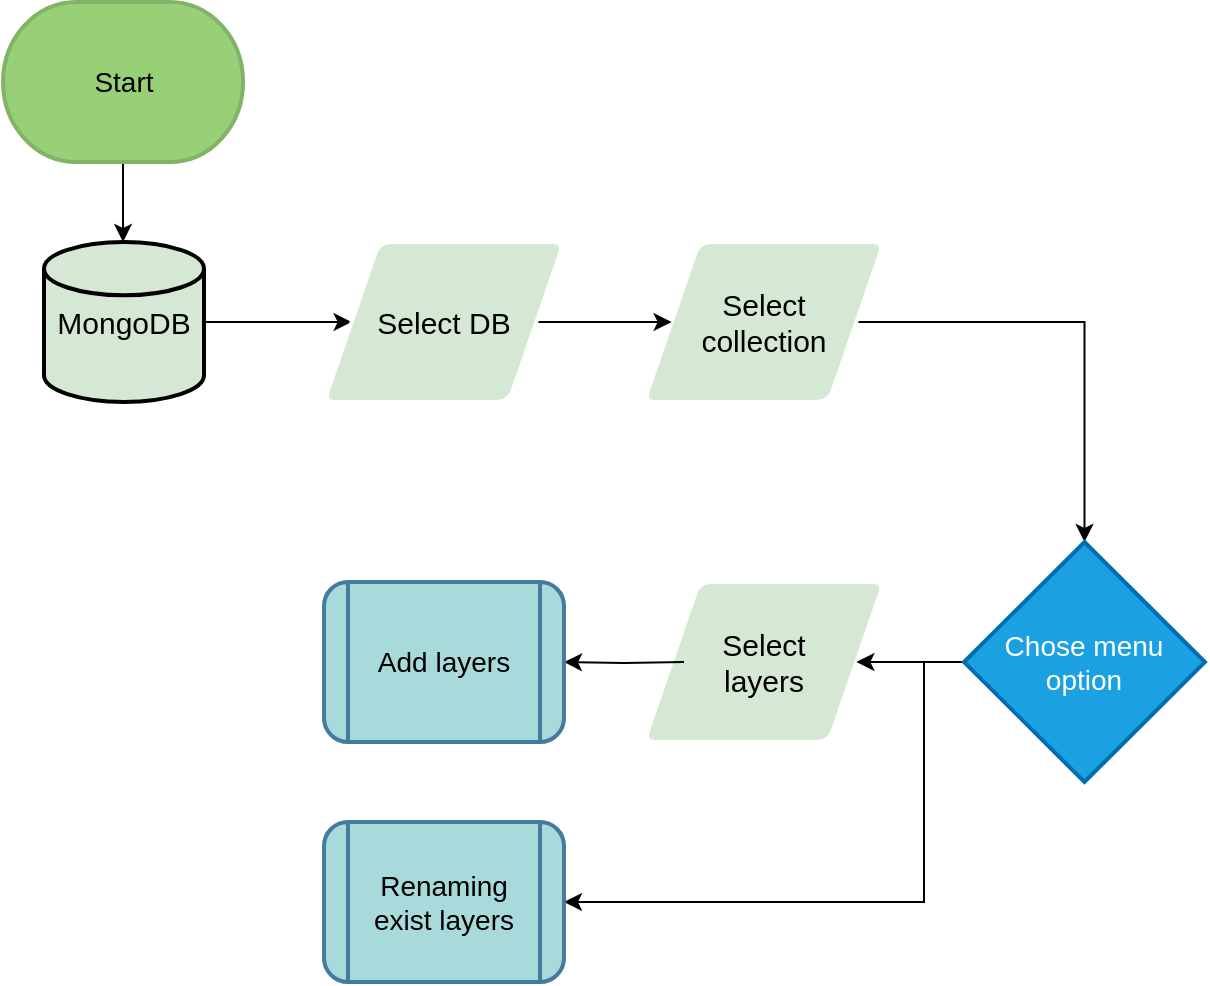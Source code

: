 <mxfile version="14.5.1" type="device" pages="3"><diagram id="VPSVReJE9OzeyN6TIjPz" name="MainForm"><mxGraphModel dx="1182" dy="792" grid="1" gridSize="10" guides="1" tooltips="1" connect="1" arrows="1" fold="1" page="1" pageScale="1" pageWidth="827" pageHeight="1169" math="0" shadow="0"><root><mxCell id="iOveifdRkq180ccdPYN3-0"/><mxCell id="iOveifdRkq180ccdPYN3-1" parent="iOveifdRkq180ccdPYN3-0"/><mxCell id="kuQzxmfAzWzaaMcFugZA-0" style="edgeStyle=orthogonalEdgeStyle;rounded=0;orthogonalLoop=1;jettySize=auto;html=1;entryX=0.5;entryY=0;entryDx=0;entryDy=0;entryPerimeter=0;fontColor=#000000;" edge="1" parent="iOveifdRkq180ccdPYN3-1" source="kuQzxmfAzWzaaMcFugZA-1"><mxGeometry relative="1" as="geometry"><mxPoint x="139.52" y="150" as="targetPoint"/></mxGeometry></mxCell><mxCell id="kuQzxmfAzWzaaMcFugZA-1" value="&lt;span style=&quot;color: rgb(0, 0, 0); font-size: 14px;&quot;&gt;Start&lt;/span&gt;" style="strokeWidth=2;html=1;shape=mxgraph.flowchart.terminator;whiteSpace=wrap;rounded=1;fontSize=14;strokeColor=#82b366;fillColor=#97D077;" vertex="1" parent="iOveifdRkq180ccdPYN3-1"><mxGeometry x="79.52" y="30" width="120" height="80" as="geometry"/></mxCell><mxCell id="6FxM_FkBO6q1ic8lYtCQ-2" style="edgeStyle=orthogonalEdgeStyle;rounded=0;orthogonalLoop=1;jettySize=auto;html=1;fontColor=#000000;" edge="1" parent="iOveifdRkq180ccdPYN3-1" source="kuQzxmfAzWzaaMcFugZA-2" target="kuQzxmfAzWzaaMcFugZA-10"><mxGeometry relative="1" as="geometry"/></mxCell><mxCell id="kuQzxmfAzWzaaMcFugZA-2" value="&lt;font color=&quot;#000000&quot; style=&quot;font-size: 15px&quot;&gt;Select &lt;br&gt;collection&lt;br&gt;&lt;/font&gt;" style="shape=parallelogram;html=1;strokeWidth=2;perimeter=parallelogramPerimeter;whiteSpace=wrap;rounded=1;arcSize=12;size=0.23;fontColor=#ffffff;perimeterSpacing=0;strokeColor=#FFFFFF;fillColor=#D5E8D4;" vertex="1" parent="iOveifdRkq180ccdPYN3-1"><mxGeometry x="400" y="150" width="120" height="80" as="geometry"/></mxCell><mxCell id="kuQzxmfAzWzaaMcFugZA-5" value="&lt;font color=&quot;#000000&quot;&gt;&lt;span style=&quot;font-size: 15px&quot;&gt;Select &lt;br&gt;layers&lt;/span&gt;&lt;/font&gt;" style="shape=parallelogram;html=1;strokeWidth=2;perimeter=parallelogramPerimeter;whiteSpace=wrap;rounded=1;arcSize=12;size=0.23;fontColor=#ffffff;perimeterSpacing=0;strokeColor=#FFFFFF;fillColor=#D5E8D4;" vertex="1" parent="iOveifdRkq180ccdPYN3-1"><mxGeometry x="400" y="320" width="120" height="80" as="geometry"/></mxCell><mxCell id="kuQzxmfAzWzaaMcFugZA-27" style="edgeStyle=orthogonalEdgeStyle;rounded=0;orthogonalLoop=1;jettySize=auto;html=1;" edge="1" parent="iOveifdRkq180ccdPYN3-1" target="kuQzxmfAzWzaaMcFugZA-13"><mxGeometry relative="1" as="geometry"><mxPoint x="420" y="360" as="sourcePoint"/></mxGeometry></mxCell><mxCell id="n9mfBUdGWaN7l1ApQR4E-1" style="edgeStyle=orthogonalEdgeStyle;rounded=0;orthogonalLoop=1;jettySize=auto;html=1;entryX=1;entryY=0.5;entryDx=0;entryDy=0;exitX=0.066;exitY=0.458;exitDx=0;exitDy=0;exitPerimeter=0;" edge="1" parent="iOveifdRkq180ccdPYN3-1" source="kuQzxmfAzWzaaMcFugZA-10" target="n9mfBUdGWaN7l1ApQR4E-0"><mxGeometry relative="1" as="geometry"><mxPoint x="440" y="360" as="sourcePoint"/><Array as="points"><mxPoint x="568" y="360"/><mxPoint x="540" y="360"/><mxPoint x="540" y="480"/></Array></mxGeometry></mxCell><mxCell id="6FxM_FkBO6q1ic8lYtCQ-1" style="edgeStyle=orthogonalEdgeStyle;rounded=0;orthogonalLoop=1;jettySize=auto;html=1;entryX=1;entryY=0.5;entryDx=0;entryDy=0;fontColor=#000000;" edge="1" parent="iOveifdRkq180ccdPYN3-1" source="kuQzxmfAzWzaaMcFugZA-10" target="kuQzxmfAzWzaaMcFugZA-5"><mxGeometry relative="1" as="geometry"/></mxCell><mxCell id="kuQzxmfAzWzaaMcFugZA-10" value="Chose menu option" style="strokeWidth=2;html=1;shape=mxgraph.flowchart.decision;whiteSpace=wrap;rounded=1;fillColor=#1ba1e2;fontSize=14;strokeColor=#006EAF;fontColor=#ffffff;" vertex="1" parent="iOveifdRkq180ccdPYN3-1"><mxGeometry x="560" y="300" width="120.48" height="120" as="geometry"/></mxCell><UserObject label="&lt;font style=&quot;font-size: 14px&quot;&gt;Add layers&lt;br&gt;&lt;/font&gt;" id="kuQzxmfAzWzaaMcFugZA-13"><mxCell style="shape=process;whiteSpace=wrap;html=1;backgroundOutline=1;rounded=1;sketch=0;strokeColor=#457B9D;fillColor=#A8DADC;strokeWidth=2;dropTarget=0;fontColor=#000000;" vertex="1" parent="iOveifdRkq180ccdPYN3-1"><mxGeometry x="240" y="320" width="120" height="80" as="geometry"/></mxCell></UserObject><mxCell id="kuQzxmfAzWzaaMcFugZA-14" style="edgeStyle=orthogonalEdgeStyle;rounded=0;orthogonalLoop=1;jettySize=auto;html=1;" edge="1" parent="iOveifdRkq180ccdPYN3-1" source="kuQzxmfAzWzaaMcFugZA-15" target="kuQzxmfAzWzaaMcFugZA-25"><mxGeometry relative="1" as="geometry"/></mxCell><mxCell id="kuQzxmfAzWzaaMcFugZA-15" value="&lt;font color=&quot;#000000&quot; style=&quot;font-size: 15px&quot;&gt;MongoDB&lt;/font&gt;" style="strokeWidth=2;html=1;shape=mxgraph.flowchart.database;whiteSpace=wrap;fillColor=#D5E8D4;" vertex="1" parent="iOveifdRkq180ccdPYN3-1"><mxGeometry x="100" y="150" width="80" height="80" as="geometry"/></mxCell><mxCell id="kuQzxmfAzWzaaMcFugZA-24" style="edgeStyle=orthogonalEdgeStyle;rounded=0;orthogonalLoop=1;jettySize=auto;html=1;" edge="1" parent="iOveifdRkq180ccdPYN3-1" source="kuQzxmfAzWzaaMcFugZA-25" target="kuQzxmfAzWzaaMcFugZA-2"><mxGeometry relative="1" as="geometry"/></mxCell><mxCell id="kuQzxmfAzWzaaMcFugZA-25" value="&lt;font color=&quot;#000000&quot;&gt;&lt;span style=&quot;font-size: 15px&quot;&gt;Select DB&lt;/span&gt;&lt;/font&gt;" style="shape=parallelogram;html=1;strokeWidth=2;perimeter=parallelogramPerimeter;whiteSpace=wrap;rounded=1;arcSize=12;size=0.23;fontColor=#ffffff;perimeterSpacing=0;strokeColor=#FFFFFF;fillColor=#D5E8D4;" vertex="1" parent="iOveifdRkq180ccdPYN3-1"><mxGeometry x="240" y="150" width="120" height="80" as="geometry"/></mxCell><UserObject label="&lt;font style=&quot;font-size: 14px&quot;&gt;Renaming exist layers&lt;br&gt;&lt;/font&gt;" id="n9mfBUdGWaN7l1ApQR4E-0"><mxCell style="shape=process;whiteSpace=wrap;html=1;backgroundOutline=1;rounded=1;sketch=0;strokeColor=#457B9D;fillColor=#A8DADC;strokeWidth=2;dropTarget=0;fontColor=#000000;" vertex="1" parent="iOveifdRkq180ccdPYN3-1"><mxGeometry x="240" y="440" width="120" height="80" as="geometry"/></mxCell></UserObject></root></mxGraphModel></diagram><diagram id="7G4MO_wcEcTWs0V1V6HA" name="RenameExist"><mxGraphModel dx="1182" dy="792" grid="1" gridSize="10" guides="1" tooltips="1" connect="1" arrows="1" fold="1" page="1" pageScale="1" pageWidth="827" pageHeight="1169" math="0" shadow="0"><root><mxCell id="Lvg-0y30dcsfmIhKRdBp-0"/><mxCell id="Lvg-0y30dcsfmIhKRdBp-1" parent="Lvg-0y30dcsfmIhKRdBp-0"/><mxCell id="iO-0wYsJclQ_8Z06XfTt-0" style="edgeStyle=orthogonalEdgeStyle;rounded=0;orthogonalLoop=1;jettySize=auto;html=1;fontColor=#000000;" edge="1" parent="Lvg-0y30dcsfmIhKRdBp-1" source="Q0OzcbwEFRZ8RKjq22Tm-0" target="tIxQ-XA4RCSXWxNiDNjy-1"><mxGeometry relative="1" as="geometry"/></mxCell><mxCell id="Q0OzcbwEFRZ8RKjq22Tm-0" value="&lt;font color=&quot;#000000&quot;&gt;&lt;span style=&quot;font-size: 15px&quot;&gt;layers list&lt;/span&gt;&lt;/font&gt;" style="shape=parallelogram;html=1;strokeWidth=2;perimeter=parallelogramPerimeter;whiteSpace=wrap;rounded=1;arcSize=12;size=0.23;fontColor=#ffffff;perimeterSpacing=0;strokeColor=#FFFFFF;fillColor=#D5E8D4;" vertex="1" parent="Lvg-0y30dcsfmIhKRdBp-1"><mxGeometry x="400" y="40" width="120" height="80" as="geometry"/></mxCell><mxCell id="Z2nKzCaWuijZV_OBAlpt-1" style="edgeStyle=orthogonalEdgeStyle;rounded=0;orthogonalLoop=1;jettySize=auto;html=1;entryX=0;entryY=0.5;entryDx=0;entryDy=0;" edge="1" parent="Lvg-0y30dcsfmIhKRdBp-1" source="Z2nKzCaWuijZV_OBAlpt-0" target="Q0OzcbwEFRZ8RKjq22Tm-0"><mxGeometry relative="1" as="geometry"/></mxCell><mxCell id="Z2nKzCaWuijZV_OBAlpt-0" value="&lt;span style=&quot;font-size: 15px&quot;&gt;Get exist&lt;/span&gt;&lt;br style=&quot;font-size: 15px&quot;&gt;&lt;span style=&quot;font-size: 15px&quot;&gt;layers list in document&lt;/span&gt;" style="rounded=1;whiteSpace=wrap;html=1;absoluteArcSize=1;arcSize=14;strokeWidth=2;fillColor=#A8DADC;fontSize=14;fontColor=#000000;" vertex="1" parent="Lvg-0y30dcsfmIhKRdBp-1"><mxGeometry x="240" y="40" width="120" height="80" as="geometry"/></mxCell><mxCell id="Z2nKzCaWuijZV_OBAlpt-3" style="edgeStyle=orthogonalEdgeStyle;rounded=0;orthogonalLoop=1;jettySize=auto;html=1;entryX=0;entryY=0.5;entryDx=0;entryDy=0;" edge="1" parent="Lvg-0y30dcsfmIhKRdBp-1" source="Z2nKzCaWuijZV_OBAlpt-2" target="Z2nKzCaWuijZV_OBAlpt-0"><mxGeometry relative="1" as="geometry"/></mxCell><mxCell id="Z2nKzCaWuijZV_OBAlpt-2" value="&lt;font color=&quot;#000000&quot;&gt;&lt;span style=&quot;font-size: 15px&quot;&gt;Current AutoCad document&lt;/span&gt;&lt;/font&gt;" style="shape=parallelogram;html=1;strokeWidth=2;perimeter=parallelogramPerimeter;whiteSpace=wrap;rounded=1;arcSize=12;size=0.23;fontColor=#ffffff;perimeterSpacing=0;strokeColor=#FFFFFF;fillColor=#D5E8D4;" vertex="1" parent="Lvg-0y30dcsfmIhKRdBp-1"><mxGeometry x="40" y="40" width="170" height="80" as="geometry"/></mxCell><mxCell id="YTOZsmjFNoaRFEkPzh70-0" style="edgeStyle=orthogonalEdgeStyle;rounded=0;orthogonalLoop=1;jettySize=auto;html=1;entryX=0.5;entryY=0;entryDx=0;entryDy=0;fontColor=#000000;exitX=0.5;exitY=1;exitDx=0;exitDy=0;" edge="1" parent="Lvg-0y30dcsfmIhKRdBp-1" source="tIxQ-XA4RCSXWxNiDNjy-2" target="Ai2YSp8FlsNSgOZxk6iX-0"><mxGeometry relative="1" as="geometry"><mxPoint x="470" y="490" as="sourcePoint"/></mxGeometry></mxCell><UserObject label="&lt;font style=&quot;font-size: 14px&quot;&gt;&lt;a href=&quot;data:page/id,KmAvB3o7tseo4bokGjsZ&quot;&gt;RenameLayer&lt;/a&gt;&lt;br&gt;&lt;/font&gt;" id="Ai2YSp8FlsNSgOZxk6iX-0"><mxCell style="shape=process;whiteSpace=wrap;html=1;backgroundOutline=1;rounded=1;sketch=0;strokeColor=#457B9D;fillColor=#A8DADC;strokeWidth=2;dropTarget=0;fontColor=#000000;" vertex="1" parent="Lvg-0y30dcsfmIhKRdBp-1"><mxGeometry x="400" y="400" width="120" height="80" as="geometry"/></mxCell></UserObject><mxCell id="tIxQ-XA4RCSXWxNiDNjy-0" style="edgeStyle=orthogonalEdgeStyle;rounded=0;orthogonalLoop=1;jettySize=auto;html=1;entryX=0.5;entryY=0;entryDx=0;entryDy=0;" edge="1" parent="Lvg-0y30dcsfmIhKRdBp-1" source="tIxQ-XA4RCSXWxNiDNjy-1" target="tIxQ-XA4RCSXWxNiDNjy-2"><mxGeometry relative="1" as="geometry"/></mxCell><mxCell id="tIxQ-XA4RCSXWxNiDNjy-1" value="&lt;span style=&quot;font-size: 14px&quot;&gt;foreach layer&lt;/span&gt;" style="strokeWidth=2;html=1;shape=mxgraph.flowchart.loop_limit;whiteSpace=wrap;fillColor=#f5f5f5;fontColor=#333333;strokeColor=#666666;" vertex="1" parent="Lvg-0y30dcsfmIhKRdBp-1"><mxGeometry x="380" y="160" width="160" height="80" as="geometry"/></mxCell><mxCell id="tIxQ-XA4RCSXWxNiDNjy-2" value="&lt;span style=&quot;font-size: 15px&quot;&gt;Get layer's name&lt;/span&gt;" style="rounded=1;whiteSpace=wrap;html=1;absoluteArcSize=1;arcSize=14;strokeWidth=2;fillColor=#A8DADC;fontSize=14;fontColor=#000000;" vertex="1" parent="Lvg-0y30dcsfmIhKRdBp-1"><mxGeometry x="400" y="280" width="120" height="80" as="geometry"/></mxCell><mxCell id="6b1-R2WqfizsEjlprZJU-0" value="&lt;span style=&quot;font-size: 14px&quot;&gt;foreach layer&lt;/span&gt;" style="strokeWidth=2;html=1;shape=mxgraph.flowchart.loop_limit;whiteSpace=wrap;fillColor=#f5f5f5;fontColor=#333333;strokeColor=#666666;flipV=1;" vertex="1" parent="Lvg-0y30dcsfmIhKRdBp-1"><mxGeometry x="380" y="520" width="160" height="80" as="geometry"/></mxCell><mxCell id="6b1-R2WqfizsEjlprZJU-1" style="edgeStyle=orthogonalEdgeStyle;rounded=0;orthogonalLoop=1;jettySize=auto;html=1;entryX=0.5;entryY=1;entryDx=0;entryDy=0;entryPerimeter=0;fontColor=#000000;exitX=0.5;exitY=1;exitDx=0;exitDy=0;" edge="1" parent="Lvg-0y30dcsfmIhKRdBp-1" target="6b1-R2WqfizsEjlprZJU-0" source="Ai2YSp8FlsNSgOZxk6iX-0"><mxGeometry relative="1" as="geometry"><mxPoint x="480" y="680" as="sourcePoint"/></mxGeometry></mxCell><mxCell id="lKkdgkqoRt2umqrAvFPj-0" style="edgeStyle=orthogonalEdgeStyle;rounded=0;orthogonalLoop=1;jettySize=auto;html=1;fontColor=#000000;exitX=0.5;exitY=0;exitDx=0;exitDy=0;exitPerimeter=0;" edge="1" parent="Lvg-0y30dcsfmIhKRdBp-1" target="lKkdgkqoRt2umqrAvFPj-1" source="6b1-R2WqfizsEjlprZJU-0"><mxGeometry relative="1" as="geometry"><mxPoint x="460" y="620" as="sourcePoint"/></mxGeometry></mxCell><mxCell id="lKkdgkqoRt2umqrAvFPj-1" value="STOP" style="strokeWidth=2;html=1;shape=mxgraph.flowchart.start_2;whiteSpace=wrap;fillColor=#a20025;strokeColor=#6F0000;fontColor=#000000;" vertex="1" parent="Lvg-0y30dcsfmIhKRdBp-1"><mxGeometry x="420" y="640" width="80" height="80" as="geometry"/></mxCell></root></mxGraphModel></diagram><diagram id="KmAvB3o7tseo4bokGjsZ" name="RenameLayer"><mxGraphModel dx="1182" dy="792" grid="1" gridSize="10" guides="1" tooltips="1" connect="1" arrows="1" fold="1" page="1" pageScale="1" pageWidth="827" pageHeight="1169" math="0" shadow="0"><root><mxCell id="F_6_zQYTFYpUWBGZG0gC-0"/><mxCell id="F_6_zQYTFYpUWBGZG0gC-1" parent="F_6_zQYTFYpUWBGZG0gC-0"/><mxCell id="EtHSFQBIQRvVrPm6H70C-2" style="edgeStyle=orthogonalEdgeStyle;rounded=0;orthogonalLoop=1;jettySize=auto;html=1;" edge="1" parent="F_6_zQYTFYpUWBGZG0gC-1" source="EtHSFQBIQRvVrPm6H70C-3" target="EtHSFQBIQRvVrPm6H70C-4"><mxGeometry relative="1" as="geometry"/></mxCell><mxCell id="luyXSdzLjMgOO0kr-0Kl-0" style="edgeStyle=orthogonalEdgeStyle;rounded=0;orthogonalLoop=1;jettySize=auto;html=1;entryX=0;entryY=0.5;entryDx=0;entryDy=0;fontColor=#000000;" edge="1" parent="F_6_zQYTFYpUWBGZG0gC-1" source="EtHSFQBIQRvVrPm6H70C-3" target="EtHSFQBIQRvVrPm6H70C-5"><mxGeometry relative="1" as="geometry"/></mxCell><mxCell id="EtHSFQBIQRvVrPm6H70C-3" value="if db doc's &lt;br&gt;description &lt;br&gt;contains in &lt;br&gt;layer name" style="strokeWidth=2;html=1;shape=mxgraph.flowchart.decision;whiteSpace=wrap;rounded=1;fillColor=#fff2cc;fontSize=14;strokeColor=#d6b656;gradientColor=#ffd966;fontColor=#000000;" vertex="1" parent="F_6_zQYTFYpUWBGZG0gC-1"><mxGeometry x="400" y="720" width="160" height="150" as="geometry"/></mxCell><mxCell id="bGg9QOeF4dQNFcwRmW19-2" style="edgeStyle=orthogonalEdgeStyle;rounded=0;orthogonalLoop=1;jettySize=auto;html=1;entryX=0;entryY=0.5;entryDx=0;entryDy=0;entryPerimeter=0;fontColor=#000000;" edge="1" parent="F_6_zQYTFYpUWBGZG0gC-1" source="EtHSFQBIQRvVrPm6H70C-4" target="YjUG5ma6W-RDVtU7a5Vt-1"><mxGeometry relative="1" as="geometry"><Array as="points"><mxPoint x="330" y="520"/></Array></mxGeometry></mxCell><mxCell id="EtHSFQBIQRvVrPm6H70C-4" value="No" style="text;html=1;strokeColor=none;fillColor=none;align=center;verticalAlign=middle;whiteSpace=wrap;rounded=0;sketch=0;rotation=0;" vertex="1" parent="F_6_zQYTFYpUWBGZG0gC-1"><mxGeometry x="310" y="785" width="40" height="20" as="geometry"/></mxCell><mxCell id="luyXSdzLjMgOO0kr-0Kl-1" style="edgeStyle=orthogonalEdgeStyle;rounded=0;orthogonalLoop=1;jettySize=auto;html=1;entryX=0;entryY=0.5;entryDx=0;entryDy=0;fontColor=#000000;" edge="1" parent="F_6_zQYTFYpUWBGZG0gC-1" source="EtHSFQBIQRvVrPm6H70C-5" target="OsnRnoOGQfQkqHmB6ylW-0"><mxGeometry relative="1" as="geometry"/></mxCell><mxCell id="EtHSFQBIQRvVrPm6H70C-5" value="Yes" style="text;html=1;strokeColor=none;fillColor=none;align=center;verticalAlign=middle;whiteSpace=wrap;rounded=0;sketch=0;rotation=0;" vertex="1" parent="F_6_zQYTFYpUWBGZG0gC-1"><mxGeometry x="600" y="785" width="40" height="20" as="geometry"/></mxCell><mxCell id="YjUG5ma6W-RDVtU7a5Vt-5" style="edgeStyle=orthogonalEdgeStyle;rounded=0;orthogonalLoop=1;jettySize=auto;html=1;entryX=0.5;entryY=0;entryDx=0;entryDy=0;entryPerimeter=0;fontColor=#000000;" edge="1" parent="F_6_zQYTFYpUWBGZG0gC-1" target="YjUG5ma6W-RDVtU7a5Vt-1"><mxGeometry relative="1" as="geometry"><mxPoint x="340" y="440" as="sourcePoint"/></mxGeometry></mxCell><mxCell id="luyXSdzLjMgOO0kr-0Kl-2" style="edgeStyle=orthogonalEdgeStyle;rounded=0;orthogonalLoop=1;jettySize=auto;html=1;entryX=1;entryY=0.625;entryDx=0;entryDy=0;entryPerimeter=0;fontColor=#000000;" edge="1" parent="F_6_zQYTFYpUWBGZG0gC-1" source="OsnRnoOGQfQkqHmB6ylW-0" target="YjUG5ma6W-RDVtU7a5Vt-6"><mxGeometry relative="1" as="geometry"><Array as="points"><mxPoint x="740" y="910"/></Array></mxGeometry></mxCell><mxCell id="OsnRnoOGQfQkqHmB6ylW-0" value="&lt;span style=&quot;font-size: 15px&quot;&gt;Add new field to NewLayerName&lt;/span&gt;" style="rounded=1;whiteSpace=wrap;html=1;absoluteArcSize=1;arcSize=14;strokeWidth=2;fillColor=#A8DADC;fontSize=14;fontColor=#000000;" vertex="1" parent="F_6_zQYTFYpUWBGZG0gC-1"><mxGeometry x="680" y="755" width="120" height="80" as="geometry"/></mxCell><mxCell id="YjUG5ma6W-RDVtU7a5Vt-0" style="edgeStyle=orthogonalEdgeStyle;rounded=0;orthogonalLoop=1;jettySize=auto;html=1;entryX=0.5;entryY=0;entryDx=0;entryDy=0;" edge="1" parent="F_6_zQYTFYpUWBGZG0gC-1" source="YjUG5ma6W-RDVtU7a5Vt-1" target="YjUG5ma6W-RDVtU7a5Vt-3"><mxGeometry relative="1" as="geometry"/></mxCell><mxCell id="YjUG5ma6W-RDVtU7a5Vt-1" value="&lt;span style=&quot;font-size: 14px&quot;&gt;foreach db document&lt;/span&gt;" style="strokeWidth=2;html=1;shape=mxgraph.flowchart.loop_limit;whiteSpace=wrap;fillColor=#f5f5f5;fontColor=#333333;strokeColor=#666666;" vertex="1" parent="F_6_zQYTFYpUWBGZG0gC-1"><mxGeometry x="400" y="480" width="160" height="80" as="geometry"/></mxCell><mxCell id="YjUG5ma6W-RDVtU7a5Vt-2" style="edgeStyle=orthogonalEdgeStyle;rounded=0;orthogonalLoop=1;jettySize=auto;html=1;entryX=0.5;entryY=0;entryDx=0;entryDy=0;" edge="1" parent="F_6_zQYTFYpUWBGZG0gC-1" source="YjUG5ma6W-RDVtU7a5Vt-3"><mxGeometry relative="1" as="geometry"><mxPoint x="480" y="720" as="targetPoint"/></mxGeometry></mxCell><mxCell id="YjUG5ma6W-RDVtU7a5Vt-3" value="&lt;span style=&quot;font-size: 15px&quot;&gt;Get db document's description and code&lt;/span&gt;" style="rounded=1;whiteSpace=wrap;html=1;absoluteArcSize=1;arcSize=14;strokeWidth=2;fillColor=#A8DADC;fontSize=14;fontColor=#000000;" vertex="1" parent="F_6_zQYTFYpUWBGZG0gC-1"><mxGeometry x="420" y="600" width="120" height="80" as="geometry"/></mxCell><mxCell id="bGg9QOeF4dQNFcwRmW19-1" style="edgeStyle=orthogonalEdgeStyle;rounded=0;orthogonalLoop=1;jettySize=auto;html=1;fontColor=#000000;exitX=0;exitY=0.5;exitDx=0;exitDy=0;exitPerimeter=0;" edge="1" parent="F_6_zQYTFYpUWBGZG0gC-1" source="YjUG5ma6W-RDVtU7a5Vt-6" target="bGg9QOeF4dQNFcwRmW19-0"><mxGeometry relative="1" as="geometry"><mxPoint x="370" y="920" as="sourcePoint"/></mxGeometry></mxCell><mxCell id="YjUG5ma6W-RDVtU7a5Vt-6" value="&lt;span style=&quot;font-size: 14px&quot;&gt;foreach db document&lt;/span&gt;" style="strokeWidth=2;html=1;shape=mxgraph.flowchart.loop_limit;whiteSpace=wrap;fillColor=#f5f5f5;fontColor=#333333;strokeColor=#666666;flipH=0;flipV=1;" vertex="1" parent="F_6_zQYTFYpUWBGZG0gC-1"><mxGeometry x="400" y="880" width="160" height="80" as="geometry"/></mxCell><mxCell id="bGg9QOeF4dQNFcwRmW19-4" style="edgeStyle=orthogonalEdgeStyle;rounded=0;orthogonalLoop=1;jettySize=auto;html=1;entryX=0.5;entryY=0;entryDx=0;entryDy=0;entryPerimeter=0;fontColor=#000000;" edge="1" parent="F_6_zQYTFYpUWBGZG0gC-1" source="bGg9QOeF4dQNFcwRmW19-0" target="bGg9QOeF4dQNFcwRmW19-3"><mxGeometry relative="1" as="geometry"/></mxCell><mxCell id="bGg9QOeF4dQNFcwRmW19-0" value="&lt;font color=&quot;#000000&quot;&gt;&lt;span style=&quot;font-size: 15px&quot;&gt;New layer's name&lt;/span&gt;&lt;/font&gt;" style="shape=parallelogram;html=1;strokeWidth=2;perimeter=parallelogramPerimeter;whiteSpace=wrap;rounded=1;arcSize=12;size=0.23;fontColor=#ffffff;perimeterSpacing=0;strokeColor=#FFFFFF;fillColor=#D5E8D4;" vertex="1" parent="F_6_zQYTFYpUWBGZG0gC-1"><mxGeometry x="220" y="880" width="120" height="80" as="geometry"/></mxCell><mxCell id="bGg9QOeF4dQNFcwRmW19-7" style="edgeStyle=orthogonalEdgeStyle;rounded=0;orthogonalLoop=1;jettySize=auto;html=1;entryX=0;entryY=0.5;entryDx=0;entryDy=0;fontColor=#000000;" edge="1" parent="F_6_zQYTFYpUWBGZG0gC-1" source="bGg9QOeF4dQNFcwRmW19-3" target="bGg9QOeF4dQNFcwRmW19-5"><mxGeometry relative="1" as="geometry"/></mxCell><mxCell id="bGg9QOeF4dQNFcwRmW19-8" style="edgeStyle=orthogonalEdgeStyle;rounded=0;orthogonalLoop=1;jettySize=auto;html=1;fontColor=#000000;" edge="1" parent="F_6_zQYTFYpUWBGZG0gC-1" source="bGg9QOeF4dQNFcwRmW19-3" target="bGg9QOeF4dQNFcwRmW19-6"><mxGeometry relative="1" as="geometry"/></mxCell><mxCell id="bGg9QOeF4dQNFcwRmW19-3" value="Name exist?" style="strokeWidth=2;html=1;shape=mxgraph.flowchart.decision;whiteSpace=wrap;rounded=1;fillColor=#fff2cc;fontSize=14;strokeColor=#d6b656;gradientColor=#ffd966;fontColor=#000000;" vertex="1" parent="F_6_zQYTFYpUWBGZG0gC-1"><mxGeometry x="215" y="1000" width="130" height="125" as="geometry"/></mxCell><mxCell id="bGg9QOeF4dQNFcwRmW19-14" style="edgeStyle=orthogonalEdgeStyle;rounded=0;orthogonalLoop=1;jettySize=auto;html=1;entryX=0;entryY=0.5;entryDx=0;entryDy=0;fontColor=#000000;" edge="1" parent="F_6_zQYTFYpUWBGZG0gC-1" source="bGg9QOeF4dQNFcwRmW19-5" target="bGg9QOeF4dQNFcwRmW19-13"><mxGeometry relative="1" as="geometry"/></mxCell><mxCell id="bGg9QOeF4dQNFcwRmW19-5" value="Yes" style="text;html=1;strokeColor=none;fillColor=none;align=center;verticalAlign=middle;whiteSpace=wrap;rounded=0;sketch=0;rotation=0;" vertex="1" parent="F_6_zQYTFYpUWBGZG0gC-1"><mxGeometry x="380" y="1052.5" width="40" height="20" as="geometry"/></mxCell><mxCell id="bGg9QOeF4dQNFcwRmW19-11" style="edgeStyle=orthogonalEdgeStyle;rounded=0;orthogonalLoop=1;jettySize=auto;html=1;fontColor=#000000;" edge="1" parent="F_6_zQYTFYpUWBGZG0gC-1" source="bGg9QOeF4dQNFcwRmW19-6" target="bGg9QOeF4dQNFcwRmW19-10"><mxGeometry relative="1" as="geometry"><Array as="points"><mxPoint x="160" y="1140"/><mxPoint x="280" y="1140"/></Array></mxGeometry></mxCell><mxCell id="bGg9QOeF4dQNFcwRmW19-6" value="No" style="text;html=1;strokeColor=none;fillColor=none;align=center;verticalAlign=middle;whiteSpace=wrap;rounded=0;sketch=0;rotation=0;" vertex="1" parent="F_6_zQYTFYpUWBGZG0gC-1"><mxGeometry x="140" y="1052.5" width="40" height="20" as="geometry"/></mxCell><mxCell id="bGg9QOeF4dQNFcwRmW19-10" value="&lt;span style=&quot;font-size: 15px&quot;&gt;Rename this layer&lt;/span&gt;" style="rounded=1;whiteSpace=wrap;html=1;absoluteArcSize=1;arcSize=14;strokeWidth=2;fillColor=#A8DADC;fontSize=14;fontColor=#000000;" vertex="1" parent="F_6_zQYTFYpUWBGZG0gC-1"><mxGeometry x="220" y="1180" width="120" height="80" as="geometry"/></mxCell><mxCell id="bGg9QOeF4dQNFcwRmW19-13" value="&lt;span style=&quot;font-size: 15px&quot;&gt;Error message&lt;/span&gt;" style="rounded=1;whiteSpace=wrap;html=1;absoluteArcSize=1;arcSize=14;strokeWidth=2;fillColor=#A8DADC;fontSize=14;fontColor=#000000;" vertex="1" parent="F_6_zQYTFYpUWBGZG0gC-1"><mxGeometry x="480" y="1022.5" width="120" height="80" as="geometry"/></mxCell><mxCell id="6x6D1ZDDczl_sIGTaFhv-0" value="&lt;span style=&quot;font-size: 15px&quot;&gt;Get db documents list&lt;/span&gt;" style="rounded=1;whiteSpace=wrap;html=1;absoluteArcSize=1;arcSize=14;strokeWidth=2;fillColor=#A8DADC;fontSize=14;fontColor=#000000;" vertex="1" parent="F_6_zQYTFYpUWBGZG0gC-1"><mxGeometry x="220" y="400" width="120" height="80" as="geometry"/></mxCell><mxCell id="6x6D1ZDDczl_sIGTaFhv-1" style="edgeStyle=orthogonalEdgeStyle;rounded=0;orthogonalLoop=1;jettySize=auto;html=1;" edge="1" parent="F_6_zQYTFYpUWBGZG0gC-1" source="6x6D1ZDDczl_sIGTaFhv-2" target="6x6D1ZDDczl_sIGTaFhv-0"><mxGeometry relative="1" as="geometry"/></mxCell><mxCell id="6x6D1ZDDczl_sIGTaFhv-2" value="&lt;span style=&quot;font-size: 14px&quot;&gt;foreach collection&lt;/span&gt;" style="strokeWidth=2;html=1;shape=mxgraph.flowchart.loop_limit;whiteSpace=wrap;fillColor=#f5f5f5;fontColor=#333333;strokeColor=#666666;" vertex="1" parent="F_6_zQYTFYpUWBGZG0gC-1"><mxGeometry x="200" y="280" width="160" height="80" as="geometry"/></mxCell><mxCell id="LLEM43ge8SGj4ilCr1_Q-0" style="edgeStyle=orthogonalEdgeStyle;rounded=0;orthogonalLoop=1;jettySize=auto;html=1;fontColor=#000000;" edge="1" parent="F_6_zQYTFYpUWBGZG0gC-1" target="LLEM43ge8SGj4ilCr1_Q-1"><mxGeometry relative="1" as="geometry"><mxPoint x="280" y="1260" as="sourcePoint"/></mxGeometry></mxCell><mxCell id="LLEM43ge8SGj4ilCr1_Q-1" value="&lt;span style=&quot;font-size: 14px&quot;&gt;foreach collection&lt;/span&gt;" style="strokeWidth=2;html=1;shape=mxgraph.flowchart.loop_limit;whiteSpace=wrap;fillColor=#f5f5f5;fontColor=#333333;strokeColor=#666666;flipV=1;" vertex="1" parent="F_6_zQYTFYpUWBGZG0gC-1"><mxGeometry x="200" y="1300" width="160" height="80" as="geometry"/></mxCell><mxCell id="-HGP1G-rBWljStnPs5SM-7" style="edgeStyle=orthogonalEdgeStyle;rounded=0;orthogonalLoop=1;jettySize=auto;html=1;fontColor=#000000;" edge="1" parent="F_6_zQYTFYpUWBGZG0gC-1" source="-HGP1G-rBWljStnPs5SM-0" target="-HGP1G-rBWljStnPs5SM-4"><mxGeometry relative="1" as="geometry"/></mxCell><mxCell id="-HGP1G-rBWljStnPs5SM-0" value="&lt;font color=&quot;#000000&quot;&gt;&lt;span style=&quot;font-size: 15px&quot;&gt;Current database&lt;/span&gt;&lt;/font&gt;" style="shape=parallelogram;html=1;strokeWidth=2;perimeter=parallelogramPerimeter;whiteSpace=wrap;rounded=1;arcSize=12;size=0.23;fontColor=#ffffff;perimeterSpacing=0;strokeColor=#FFFFFF;fillColor=#D5E8D4;" vertex="1" parent="F_6_zQYTFYpUWBGZG0gC-1"><mxGeometry x="40" y="40" width="170" height="80" as="geometry"/></mxCell><mxCell id="-HGP1G-rBWljStnPs5SM-11" style="edgeStyle=orthogonalEdgeStyle;rounded=0;orthogonalLoop=1;jettySize=auto;html=1;entryX=0.5;entryY=0;entryDx=0;entryDy=0;entryPerimeter=0;fontColor=#000000;" edge="1" parent="F_6_zQYTFYpUWBGZG0gC-1" source="-HGP1G-rBWljStnPs5SM-2" target="6x6D1ZDDczl_sIGTaFhv-2"><mxGeometry relative="1" as="geometry"/></mxCell><mxCell id="-HGP1G-rBWljStnPs5SM-2" value="&lt;font color=&quot;#000000&quot;&gt;&lt;span style=&quot;font-size: 15px&quot;&gt;Collections &lt;br&gt;list&lt;/span&gt;&lt;/font&gt;" style="shape=parallelogram;html=1;strokeWidth=2;perimeter=parallelogramPerimeter;whiteSpace=wrap;rounded=1;arcSize=12;size=0.23;fontColor=#ffffff;perimeterSpacing=0;strokeColor=#FFFFFF;fillColor=#D5E8D4;" vertex="1" parent="F_6_zQYTFYpUWBGZG0gC-1"><mxGeometry x="240" y="160" width="120" height="80" as="geometry"/></mxCell><mxCell id="-HGP1G-rBWljStnPs5SM-10" style="edgeStyle=orthogonalEdgeStyle;rounded=0;orthogonalLoop=1;jettySize=auto;html=1;fontColor=#000000;" edge="1" parent="F_6_zQYTFYpUWBGZG0gC-1" source="-HGP1G-rBWljStnPs5SM-4" target="-HGP1G-rBWljStnPs5SM-2"><mxGeometry relative="1" as="geometry"/></mxCell><mxCell id="-HGP1G-rBWljStnPs5SM-4" value="&lt;span style=&quot;font-size: 15px&quot;&gt;Get collections&lt;/span&gt;" style="rounded=1;whiteSpace=wrap;html=1;absoluteArcSize=1;arcSize=14;strokeWidth=2;fillColor=#A8DADC;fontSize=14;fontColor=#000000;" vertex="1" parent="F_6_zQYTFYpUWBGZG0gC-1"><mxGeometry x="240.0" y="40" width="120" height="80" as="geometry"/></mxCell></root></mxGraphModel></diagram></mxfile>